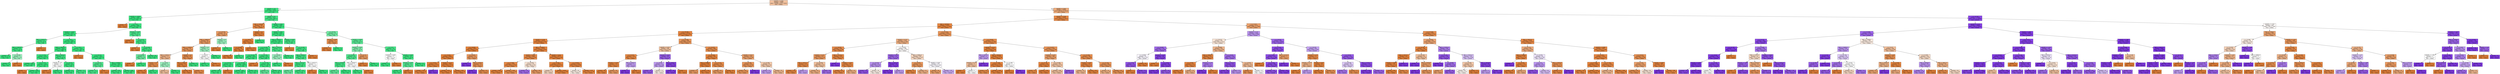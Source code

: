 digraph Tree {
node [shape=box, style="filled", color="black", fontname="helvetica"] ;
edge [fontname="helvetica"] ;
0 [label="redshift <= 0.004\nsamples = 70000\nvalue = [41600, 15139, 13261]\nclass = Galaxy", fillcolor="#f2c29f"] ;
1 [label="redshift <= -0.0\nsamples = 15501\nvalue = [360, 15139, 2]\nclass = Star", fillcolor="#3ee684"] ;
0 -> 1 [labeldistance=2.5, labelangle=45, headlabel="True"] ;
2 [label="redshift <= -0.004\nsamples = 9589\nvalue = [34, 9555, 0]\nclass = Star", fillcolor="#3ae581"] ;
1 -> 2 ;
3 [label="samples = 6\nvalue = [6, 0, 0]\nclass = Galaxy", fillcolor="#e58139"] ;
2 -> 3 ;
4 [label="i <= 22.2\nsamples = 9583\nvalue = [28, 9555, 0]\nclass = Star", fillcolor="#3ae581"] ;
2 -> 4 ;
5 [label="redshift <= -0.002\nsamples = 9536\nvalue = [24, 9512, 0]\nclass = Star", fillcolor="#39e581"] ;
4 -> 5 ;
6 [label="MJD <= 58342.5\nsamples = 51\nvalue = [2, 49, 0]\nclass = Star", fillcolor="#41e686"] ;
5 -> 6 ;
7 [label="MJD <= 58074.0\nsamples = 50\nvalue = [1, 49, 0]\nclass = Star", fillcolor="#3de684"] ;
6 -> 7 ;
8 [label="samples = 47\nvalue = [0, 47, 0]\nclass = Star", fillcolor="#39e581"] ;
7 -> 8 ;
9 [label="r <= 22.048\nsamples = 3\nvalue = [1, 2, 0]\nclass = Star", fillcolor="#9cf2c0"] ;
7 -> 9 ;
10 [label="samples = 2\nvalue = [0, 2, 0]\nclass = Star", fillcolor="#39e581"] ;
9 -> 10 ;
11 [label="samples = 1\nvalue = [1, 0, 0]\nclass = Galaxy", fillcolor="#e58139"] ;
9 -> 11 ;
12 [label="samples = 1\nvalue = [1, 0, 0]\nclass = Galaxy", fillcolor="#e58139"] ;
6 -> 12 ;
13 [label="r <= 20.3\nsamples = 9485\nvalue = [22, 9463, 0]\nclass = Star", fillcolor="#39e581"] ;
5 -> 13 ;
14 [label="MJD <= 58410.5\nsamples = 6813\nvalue = [7, 6806, 0]\nclass = Star", fillcolor="#39e581"] ;
13 -> 14 ;
15 [label="i <= 17.776\nsamples = 6742\nvalue = [5, 6737, 0]\nclass = Star", fillcolor="#39e581"] ;
14 -> 15 ;
16 [label="samples = 3396\nvalue = [0, 3396, 0]\nclass = Star", fillcolor="#39e581"] ;
15 -> 16 ;
17 [label="i <= 17.777\nsamples = 3346\nvalue = [5, 3341, 0]\nclass = Star", fillcolor="#39e581"] ;
15 -> 17 ;
18 [label="samples = 1\nvalue = [1, 0, 0]\nclass = Galaxy", fillcolor="#e58139"] ;
17 -> 18 ;
19 [label="samples = 3345\nvalue = [4, 3341, 0]\nclass = Star", fillcolor="#39e581"] ;
17 -> 19 ;
20 [label="MJD <= 58419.5\nsamples = 71\nvalue = [2, 69, 0]\nclass = Star", fillcolor="#3fe685"] ;
14 -> 20 ;
21 [label="redshift <= -0.0\nsamples = 2\nvalue = [1, 1, 0]\nclass = Galaxy", fillcolor="#ffffff"] ;
20 -> 21 ;
22 [label="samples = 1\nvalue = [1, 0, 0]\nclass = Galaxy", fillcolor="#e58139"] ;
21 -> 22 ;
23 [label="samples = 1\nvalue = [0, 1, 0]\nclass = Star", fillcolor="#39e581"] ;
21 -> 23 ;
24 [label="r <= 19.153\nsamples = 69\nvalue = [1, 68, 0]\nclass = Star", fillcolor="#3ce583"] ;
20 -> 24 ;
25 [label="samples = 53\nvalue = [0, 53, 0]\nclass = Star", fillcolor="#39e581"] ;
24 -> 25 ;
26 [label="samples = 16\nvalue = [1, 15, 0]\nclass = Star", fillcolor="#46e789"] ;
24 -> 26 ;
27 [label="r <= 20.3\nsamples = 2672\nvalue = [15, 2657, 0]\nclass = Star", fillcolor="#3ae582"] ;
13 -> 27 ;
28 [label="samples = 1\nvalue = [1, 0, 0]\nclass = Galaxy", fillcolor="#e58139"] ;
27 -> 28 ;
29 [label="r <= 20.313\nsamples = 2671\nvalue = [14, 2657, 0]\nclass = Star", fillcolor="#3ae582"] ;
27 -> 29 ;
30 [label="r <= 20.313\nsamples = 18\nvalue = [2, 16, 0]\nclass = Star", fillcolor="#52e891"] ;
29 -> 30 ;
31 [label="samples = 17\nvalue = [1, 16, 0]\nclass = Star", fillcolor="#45e789"] ;
30 -> 31 ;
32 [label="samples = 1\nvalue = [1, 0, 0]\nclass = Galaxy", fillcolor="#e58139"] ;
30 -> 32 ;
33 [label="MJD <= 55498.0\nsamples = 2653\nvalue = [12, 2641, 0]\nclass = Star", fillcolor="#3ae582"] ;
29 -> 33 ;
34 [label="samples = 565\nvalue = [8, 557, 0]\nclass = Star", fillcolor="#3ce583"] ;
33 -> 34 ;
35 [label="samples = 2088\nvalue = [4, 2084, 0]\nclass = Star", fillcolor="#39e581"] ;
33 -> 35 ;
36 [label="redshift <= -0.003\nsamples = 47\nvalue = [4, 43, 0]\nclass = Star", fillcolor="#4be78d"] ;
4 -> 36 ;
37 [label="samples = 2\nvalue = [2, 0, 0]\nclass = Galaxy", fillcolor="#e58139"] ;
36 -> 37 ;
38 [label="i <= 22.222\nsamples = 45\nvalue = [2, 43, 0]\nclass = Star", fillcolor="#42e687"] ;
36 -> 38 ;
39 [label="samples = 1\nvalue = [1, 0, 0]\nclass = Galaxy", fillcolor="#e58139"] ;
38 -> 39 ;
40 [label="i <= 22.266\nsamples = 44\nvalue = [1, 43, 0]\nclass = Star", fillcolor="#3ee684"] ;
38 -> 40 ;
41 [label="r <= 22.031\nsamples = 5\nvalue = [1, 4, 0]\nclass = Star", fillcolor="#6aeca0"] ;
40 -> 41 ;
42 [label="samples = 1\nvalue = [1, 0, 0]\nclass = Galaxy", fillcolor="#e58139"] ;
41 -> 42 ;
43 [label="samples = 4\nvalue = [0, 4, 0]\nclass = Star", fillcolor="#39e581"] ;
41 -> 43 ;
44 [label="samples = 39\nvalue = [0, 39, 0]\nclass = Star", fillcolor="#39e581"] ;
40 -> 44 ;
45 [label="redshift <= 0.0\nsamples = 5912\nvalue = [326, 5584, 2]\nclass = Star", fillcolor="#45e788"] ;
1 -> 45 ;
46 [label="MJD <= 54918.0\nsamples = 307\nvalue = [286, 21, 0]\nclass = Galaxy", fillcolor="#e78a48"] ;
45 -> 46 ;
47 [label="r <= 20.756\nsamples = 87\nvalue = [71, 16, 0]\nclass = Galaxy", fillcolor="#eb9d66"] ;
46 -> 47 ;
48 [label="MJD <= 54865.0\nsamples = 84\nvalue = [70, 14, 0]\nclass = Galaxy", fillcolor="#ea9a61"] ;
47 -> 48 ;
49 [label="MJD <= 52969.0\nsamples = 81\nvalue = [69, 12, 0]\nclass = Galaxy", fillcolor="#ea975b"] ;
48 -> 49 ;
50 [label="MJD <= 52832.0\nsamples = 17\nvalue = [12, 5, 0]\nclass = Galaxy", fillcolor="#f0b58b"] ;
49 -> 50 ;
51 [label="redshift <= 0.0\nsamples = 11\nvalue = [10, 1, 0]\nclass = Galaxy", fillcolor="#e88e4d"] ;
50 -> 51 ;
52 [label="samples = 10\nvalue = [10, 0, 0]\nclass = Galaxy", fillcolor="#e58139"] ;
51 -> 52 ;
53 [label="samples = 1\nvalue = [0, 1, 0]\nclass = Star", fillcolor="#39e581"] ;
51 -> 53 ;
54 [label="r <= 18.07\nsamples = 6\nvalue = [2, 4, 0]\nclass = Star", fillcolor="#9cf2c0"] ;
50 -> 54 ;
55 [label="samples = 3\nvalue = [2, 1, 0]\nclass = Galaxy", fillcolor="#f2c09c"] ;
54 -> 55 ;
56 [label="samples = 3\nvalue = [0, 3, 0]\nclass = Star", fillcolor="#39e581"] ;
54 -> 56 ;
57 [label="redshift <= 0.0\nsamples = 64\nvalue = [57, 7, 0]\nclass = Galaxy", fillcolor="#e89051"] ;
49 -> 57 ;
58 [label="MJD <= 54607.5\nsamples = 58\nvalue = [57, 1, 0]\nclass = Galaxy", fillcolor="#e5833c"] ;
57 -> 58 ;
59 [label="samples = 46\nvalue = [46, 0, 0]\nclass = Galaxy", fillcolor="#e58139"] ;
58 -> 59 ;
60 [label="samples = 12\nvalue = [11, 1, 0]\nclass = Galaxy", fillcolor="#e78c4b"] ;
58 -> 60 ;
61 [label="samples = 6\nvalue = [0, 6, 0]\nclass = Star", fillcolor="#39e581"] ;
57 -> 61 ;
62 [label="redshift <= 0.0\nsamples = 3\nvalue = [1, 2, 0]\nclass = Star", fillcolor="#9cf2c0"] ;
48 -> 62 ;
63 [label="i <= 16.677\nsamples = 2\nvalue = [1, 1, 0]\nclass = Galaxy", fillcolor="#ffffff"] ;
62 -> 63 ;
64 [label="samples = 1\nvalue = [0, 1, 0]\nclass = Star", fillcolor="#39e581"] ;
63 -> 64 ;
65 [label="samples = 1\nvalue = [1, 0, 0]\nclass = Galaxy", fillcolor="#e58139"] ;
63 -> 65 ;
66 [label="samples = 1\nvalue = [0, 1, 0]\nclass = Star", fillcolor="#39e581"] ;
62 -> 66 ;
67 [label="redshift <= 0.0\nsamples = 3\nvalue = [1, 2, 0]\nclass = Star", fillcolor="#9cf2c0"] ;
47 -> 67 ;
68 [label="samples = 1\nvalue = [1, 0, 0]\nclass = Galaxy", fillcolor="#e58139"] ;
67 -> 68 ;
69 [label="samples = 2\nvalue = [0, 2, 0]\nclass = Star", fillcolor="#39e581"] ;
67 -> 69 ;
70 [label="redshift <= 0.0\nsamples = 220\nvalue = [215, 5, 0]\nclass = Galaxy", fillcolor="#e6843e"] ;
46 -> 70 ;
71 [label="i <= 20.03\nsamples = 216\nvalue = [215, 1, 0]\nclass = Galaxy", fillcolor="#e5823a"] ;
70 -> 71 ;
72 [label="i <= 20.005\nsamples = 81\nvalue = [80, 1, 0]\nclass = Galaxy", fillcolor="#e5833b"] ;
71 -> 72 ;
73 [label="samples = 80\nvalue = [80, 0, 0]\nclass = Galaxy", fillcolor="#e58139"] ;
72 -> 73 ;
74 [label="samples = 1\nvalue = [0, 1, 0]\nclass = Star", fillcolor="#39e581"] ;
72 -> 74 ;
75 [label="samples = 135\nvalue = [135, 0, 0]\nclass = Galaxy", fillcolor="#e58139"] ;
71 -> 75 ;
76 [label="samples = 4\nvalue = [0, 4, 0]\nclass = Star", fillcolor="#39e581"] ;
70 -> 76 ;
77 [label="redshift <= 0.002\nsamples = 5605\nvalue = [40, 5563, 2]\nclass = Star", fillcolor="#3ae582"] ;
45 -> 77 ;
78 [label="redshift <= 0.001\nsamples = 5526\nvalue = [22, 5502, 2]\nclass = Star", fillcolor="#3ae582"] ;
77 -> 78 ;
79 [label="MJD <= 58522.5\nsamples = 5351\nvalue = [14, 5336, 1]\nclass = Star", fillcolor="#3ae581"] ;
78 -> 79 ;
80 [label="r <= 21.755\nsamples = 5333\nvalue = [13, 5319, 1]\nclass = Star", fillcolor="#3ae581"] ;
79 -> 80 ;
81 [label="i <= 16.233\nsamples = 5023\nvalue = [9, 5013, 1]\nclass = Star", fillcolor="#39e581"] ;
80 -> 81 ;
82 [label="i <= 16.232\nsamples = 635\nvalue = [3, 631, 1]\nclass = Star", fillcolor="#3ae582"] ;
81 -> 82 ;
83 [label="samples = 634\nvalue = [2, 631, 1]\nclass = Star", fillcolor="#3ae582"] ;
82 -> 83 ;
84 [label="samples = 1\nvalue = [1, 0, 0]\nclass = Galaxy", fillcolor="#e58139"] ;
82 -> 84 ;
85 [label="r <= 20.618\nsamples = 4388\nvalue = [6, 4382, 0]\nclass = Star", fillcolor="#39e581"] ;
81 -> 85 ;
86 [label="samples = 3461\nvalue = [3, 3458, 0]\nclass = Star", fillcolor="#39e581"] ;
85 -> 86 ;
87 [label="samples = 927\nvalue = [3, 924, 0]\nclass = Star", fillcolor="#3ae581"] ;
85 -> 87 ;
88 [label="r <= 21.756\nsamples = 310\nvalue = [4, 306, 0]\nclass = Star", fillcolor="#3ce583"] ;
80 -> 88 ;
89 [label="samples = 1\nvalue = [1, 0, 0]\nclass = Galaxy", fillcolor="#e58139"] ;
88 -> 89 ;
90 [label="r <= 21.762\nsamples = 309\nvalue = [3, 306, 0]\nclass = Star", fillcolor="#3be582"] ;
88 -> 90 ;
91 [label="samples = 6\nvalue = [1, 5, 0]\nclass = Star", fillcolor="#61ea9a"] ;
90 -> 91 ;
92 [label="samples = 303\nvalue = [2, 301, 0]\nclass = Star", fillcolor="#3ae582"] ;
90 -> 92 ;
93 [label="MJD <= 58524.5\nsamples = 18\nvalue = [1, 17, 0]\nclass = Star", fillcolor="#45e788"] ;
79 -> 93 ;
94 [label="i <= 20.609\nsamples = 3\nvalue = [1, 2, 0]\nclass = Star", fillcolor="#9cf2c0"] ;
93 -> 94 ;
95 [label="samples = 2\nvalue = [0, 2, 0]\nclass = Star", fillcolor="#39e581"] ;
94 -> 95 ;
96 [label="samples = 1\nvalue = [1, 0, 0]\nclass = Galaxy", fillcolor="#e58139"] ;
94 -> 96 ;
97 [label="samples = 15\nvalue = [0, 15, 0]\nclass = Star", fillcolor="#39e581"] ;
93 -> 97 ;
98 [label="redshift <= 0.001\nsamples = 175\nvalue = [8, 166, 1]\nclass = Star", fillcolor="#44e688"] ;
78 -> 98 ;
99 [label="samples = 1\nvalue = [1, 0, 0]\nclass = Galaxy", fillcolor="#e58139"] ;
98 -> 99 ;
100 [label="r <= 23.394\nsamples = 174\nvalue = [7, 166, 1]\nclass = Star", fillcolor="#42e687"] ;
98 -> 100 ;
101 [label="MJD <= 58493.5\nsamples = 173\nvalue = [6, 166, 1]\nclass = Star", fillcolor="#41e686"] ;
100 -> 101 ;
102 [label="MJD <= 53113.0\nsamples = 171\nvalue = [5, 165, 1]\nclass = Star", fillcolor="#40e686"] ;
101 -> 102 ;
103 [label="samples = 10\nvalue = [2, 8, 0]\nclass = Star", fillcolor="#6aeca0"] ;
102 -> 103 ;
104 [label="samples = 161\nvalue = [3, 157, 1]\nclass = Star", fillcolor="#3ee684"] ;
102 -> 104 ;
105 [label="MJD <= 58725.5\nsamples = 2\nvalue = [1, 1, 0]\nclass = Galaxy", fillcolor="#ffffff"] ;
101 -> 105 ;
106 [label="samples = 1\nvalue = [1, 0, 0]\nclass = Galaxy", fillcolor="#e58139"] ;
105 -> 106 ;
107 [label="samples = 1\nvalue = [0, 1, 0]\nclass = Star", fillcolor="#39e581"] ;
105 -> 107 ;
108 [label="samples = 1\nvalue = [1, 0, 0]\nclass = Galaxy", fillcolor="#e58139"] ;
100 -> 108 ;
109 [label="i <= 16.516\nsamples = 79\nvalue = [18, 61, 0]\nclass = Star", fillcolor="#73eda6"] ;
77 -> 109 ;
110 [label="redshift <= 0.004\nsamples = 9\nvalue = [8, 1, 0]\nclass = Galaxy", fillcolor="#e89152"] ;
109 -> 110 ;
111 [label="samples = 8\nvalue = [8, 0, 0]\nclass = Galaxy", fillcolor="#e58139"] ;
110 -> 111 ;
112 [label="samples = 1\nvalue = [0, 1, 0]\nclass = Star", fillcolor="#39e581"] ;
110 -> 112 ;
113 [label="redshift <= 0.003\nsamples = 70\nvalue = [10, 60, 0]\nclass = Star", fillcolor="#5ae996"] ;
109 -> 113 ;
114 [label="redshift <= 0.003\nsamples = 26\nvalue = [7, 19, 0]\nclass = Star", fillcolor="#82efaf"] ;
113 -> 114 ;
115 [label="i <= 21.651\nsamples = 20\nvalue = [2, 18, 0]\nclass = Star", fillcolor="#4fe88f"] ;
114 -> 115 ;
116 [label="MJD <= 55449.0\nsamples = 18\nvalue = [1, 17, 0]\nclass = Star", fillcolor="#45e788"] ;
115 -> 116 ;
117 [label="samples = 6\nvalue = [1, 5, 0]\nclass = Star", fillcolor="#61ea9a"] ;
116 -> 117 ;
118 [label="samples = 12\nvalue = [0, 12, 0]\nclass = Star", fillcolor="#39e581"] ;
116 -> 118 ;
119 [label="MJD <= 56046.5\nsamples = 2\nvalue = [1, 1, 0]\nclass = Galaxy", fillcolor="#ffffff"] ;
115 -> 119 ;
120 [label="samples = 1\nvalue = [0, 1, 0]\nclass = Star", fillcolor="#39e581"] ;
119 -> 120 ;
121 [label="samples = 1\nvalue = [1, 0, 0]\nclass = Galaxy", fillcolor="#e58139"] ;
119 -> 121 ;
122 [label="r <= 22.771\nsamples = 6\nvalue = [5, 1, 0]\nclass = Galaxy", fillcolor="#ea9a61"] ;
114 -> 122 ;
123 [label="samples = 5\nvalue = [5, 0, 0]\nclass = Galaxy", fillcolor="#e58139"] ;
122 -> 123 ;
124 [label="samples = 1\nvalue = [0, 1, 0]\nclass = Star", fillcolor="#39e581"] ;
122 -> 124 ;
125 [label="r <= 17.6\nsamples = 44\nvalue = [3, 41, 0]\nclass = Star", fillcolor="#47e78a"] ;
113 -> 125 ;
126 [label="redshift <= 0.004\nsamples = 4\nvalue = [2, 2, 0]\nclass = Galaxy", fillcolor="#ffffff"] ;
125 -> 126 ;
127 [label="samples = 2\nvalue = [0, 2, 0]\nclass = Star", fillcolor="#39e581"] ;
126 -> 127 ;
128 [label="samples = 2\nvalue = [2, 0, 0]\nclass = Galaxy", fillcolor="#e58139"] ;
126 -> 128 ;
129 [label="redshift <= 0.003\nsamples = 40\nvalue = [1, 39, 0]\nclass = Star", fillcolor="#3ee684"] ;
125 -> 129 ;
130 [label="redshift <= 0.003\nsamples = 8\nvalue = [1, 7, 0]\nclass = Star", fillcolor="#55e993"] ;
129 -> 130 ;
131 [label="samples = 7\nvalue = [0, 7, 0]\nclass = Star", fillcolor="#39e581"] ;
130 -> 131 ;
132 [label="samples = 1\nvalue = [1, 0, 0]\nclass = Galaxy", fillcolor="#e58139"] ;
130 -> 132 ;
133 [label="samples = 32\nvalue = [0, 32, 0]\nclass = Star", fillcolor="#39e581"] ;
129 -> 133 ;
134 [label="redshift <= 0.993\nsamples = 54499\nvalue = [41240, 0, 13259]\nclass = Galaxy", fillcolor="#edaa79"] ;
0 -> 134 [labeldistance=2.5, labelangle=-45, headlabel="False"] ;
135 [label="redshift <= 0.706\nsamples = 43200\nvalue = [40569, 0, 2631]\nclass = Galaxy", fillcolor="#e78946"] ;
134 -> 135 ;
136 [label="MJD <= 56750.0\nsamples = 37025\nvalue = [35682, 0, 1343]\nclass = Galaxy", fillcolor="#e68640"] ;
135 -> 136 ;
137 [label="i <= 20.249\nsamples = 33370\nvalue = [32518, 0, 852]\nclass = Galaxy", fillcolor="#e6843e"] ;
136 -> 137 ;
138 [label="redshift <= 0.144\nsamples = 32374\nvalue = [31668, 0, 706]\nclass = Galaxy", fillcolor="#e6843d"] ;
137 -> 138 ;
139 [label="i <= 19.839\nsamples = 8631\nvalue = [8580, 0, 51]\nclass = Galaxy", fillcolor="#e5823a"] ;
138 -> 139 ;
140 [label="i <= 15.872\nsamples = 8606\nvalue = [8559, 0, 47]\nclass = Galaxy", fillcolor="#e5823a"] ;
139 -> 140 ;
141 [label="i <= 15.871\nsamples = 1554\nvalue = [1532, 0, 22]\nclass = Galaxy", fillcolor="#e5833c"] ;
140 -> 141 ;
142 [label="samples = 1553\nvalue = [1532, 0, 21]\nclass = Galaxy", fillcolor="#e5833c"] ;
141 -> 142 ;
143 [label="samples = 1\nvalue = [0, 0, 1]\nclass = Quasar", fillcolor="#8139e5"] ;
141 -> 143 ;
144 [label="redshift <= 0.122\nsamples = 7052\nvalue = [7027, 0, 25]\nclass = Galaxy", fillcolor="#e5813a"] ;
140 -> 144 ;
145 [label="samples = 5471\nvalue = [5461, 0, 10]\nclass = Galaxy", fillcolor="#e58139"] ;
144 -> 145 ;
146 [label="samples = 1581\nvalue = [1566, 0, 15]\nclass = Galaxy", fillcolor="#e5823b"] ;
144 -> 146 ;
147 [label="i <= 19.847\nsamples = 25\nvalue = [21, 0, 4]\nclass = Galaxy", fillcolor="#ea995f"] ;
139 -> 147 ;
148 [label="samples = 1\nvalue = [0, 0, 1]\nclass = Quasar", fillcolor="#8139e5"] ;
147 -> 148 ;
149 [label="MJD <= 52494.5\nsamples = 24\nvalue = [21, 0, 3]\nclass = Galaxy", fillcolor="#e99355"] ;
147 -> 149 ;
150 [label="samples = 1\nvalue = [0, 0, 1]\nclass = Quasar", fillcolor="#8139e5"] ;
149 -> 150 ;
151 [label="samples = 23\nvalue = [21, 0, 2]\nclass = Galaxy", fillcolor="#e78d4c"] ;
149 -> 151 ;
152 [label="MJD <= 55180.5\nsamples = 23743\nvalue = [23088, 0, 655]\nclass = Galaxy", fillcolor="#e6853f"] ;
138 -> 152 ;
153 [label="redshift <= 0.523\nsamples = 4966\nvalue = [4631, 0, 335]\nclass = Galaxy", fillcolor="#e78a47"] ;
152 -> 153 ;
154 [label="i <= 17.468\nsamples = 4791\nvalue = [4532, 0, 259]\nclass = Galaxy", fillcolor="#e68844"] ;
153 -> 154 ;
155 [label="samples = 2407\nvalue = [2367, 0, 40]\nclass = Galaxy", fillcolor="#e5833c"] ;
154 -> 155 ;
156 [label="samples = 2384\nvalue = [2165, 0, 219]\nclass = Galaxy", fillcolor="#e88e4d"] ;
154 -> 156 ;
157 [label="r <= 19.563\nsamples = 175\nvalue = [99, 0, 76]\nclass = Galaxy", fillcolor="#f9e2d1"] ;
153 -> 157 ;
158 [label="samples = 74\nvalue = [15, 0, 59]\nclass = Quasar", fillcolor="#a16bec"] ;
157 -> 158 ;
159 [label="samples = 101\nvalue = [84, 0, 17]\nclass = Galaxy", fillcolor="#ea9a61"] ;
157 -> 159 ;
160 [label="redshift <= 0.612\nsamples = 18777\nvalue = [18457, 0, 320]\nclass = Galaxy", fillcolor="#e5833c"] ;
152 -> 160 ;
161 [label="i <= 15.941\nsamples = 16437\nvalue = [16205, 0, 232]\nclass = Galaxy", fillcolor="#e5833c"] ;
160 -> 161 ;
162 [label="samples = 5\nvalue = [3, 0, 2]\nclass = Galaxy", fillcolor="#f6d5bd"] ;
161 -> 162 ;
163 [label="samples = 16432\nvalue = [16202, 0, 230]\nclass = Galaxy", fillcolor="#e5833c"] ;
161 -> 163 ;
164 [label="r <= 19.875\nsamples = 2340\nvalue = [2252, 0, 88]\nclass = Galaxy", fillcolor="#e68641"] ;
160 -> 164 ;
165 [label="samples = 65\nvalue = [35, 0, 30]\nclass = Galaxy", fillcolor="#fbede3"] ;
164 -> 165 ;
166 [label="samples = 2275\nvalue = [2217, 0, 58]\nclass = Galaxy", fillcolor="#e6843e"] ;
164 -> 166 ;
167 [label="r <= 21.036\nsamples = 996\nvalue = [850, 0, 146]\nclass = Galaxy", fillcolor="#e9975b"] ;
137 -> 167 ;
168 [label="redshift <= 0.437\nsamples = 188\nvalue = [124, 0, 64]\nclass = Galaxy", fillcolor="#f2c29f"] ;
167 -> 168 ;
169 [label="r <= 21.031\nsamples = 120\nvalue = [113, 0, 7]\nclass = Galaxy", fillcolor="#e78945"] ;
168 -> 169 ;
170 [label="redshift <= 0.387\nsamples = 117\nvalue = [112, 0, 5]\nclass = Galaxy", fillcolor="#e68742"] ;
169 -> 170 ;
171 [label="samples = 99\nvalue = [97, 0, 2]\nclass = Galaxy", fillcolor="#e6843d"] ;
170 -> 171 ;
172 [label="samples = 18\nvalue = [15, 0, 3]\nclass = Galaxy", fillcolor="#ea9a61"] ;
170 -> 172 ;
173 [label="MJD <= 55907.5\nsamples = 3\nvalue = [1, 0, 2]\nclass = Quasar", fillcolor="#c09cf2"] ;
169 -> 173 ;
174 [label="samples = 2\nvalue = [0, 0, 2]\nclass = Quasar", fillcolor="#8139e5"] ;
173 -> 174 ;
175 [label="samples = 1\nvalue = [1, 0, 0]\nclass = Galaxy", fillcolor="#e58139"] ;
173 -> 175 ;
176 [label="redshift <= 0.641\nsamples = 68\nvalue = [11, 0, 57]\nclass = Quasar", fillcolor="#995fea"] ;
168 -> 176 ;
177 [label="i <= 20.46\nsamples = 27\nvalue = [9, 0, 18]\nclass = Quasar", fillcolor="#c09cf2"] ;
176 -> 177 ;
178 [label="samples = 14\nvalue = [2, 0, 12]\nclass = Quasar", fillcolor="#965ae9"] ;
177 -> 178 ;
179 [label="samples = 13\nvalue = [7, 0, 6]\nclass = Galaxy", fillcolor="#fbede3"] ;
177 -> 179 ;
180 [label="MJD <= 56691.5\nsamples = 41\nvalue = [2, 0, 39]\nclass = Quasar", fillcolor="#8743e6"] ;
176 -> 180 ;
181 [label="samples = 40\nvalue = [1, 0, 39]\nclass = Quasar", fillcolor="#843ee6"] ;
180 -> 181 ;
182 [label="samples = 1\nvalue = [1, 0, 0]\nclass = Galaxy", fillcolor="#e58139"] ;
180 -> 182 ;
183 [label="i <= 20.975\nsamples = 808\nvalue = [726, 0, 82]\nclass = Galaxy", fillcolor="#e88f4f"] ;
167 -> 183 ;
184 [label="i <= 20.566\nsamples = 464\nvalue = [451, 0, 13]\nclass = Galaxy", fillcolor="#e6853f"] ;
183 -> 184 ;
185 [label="MJD <= 53888.5\nsamples = 316\nvalue = [315, 0, 1]\nclass = Galaxy", fillcolor="#e5813a"] ;
184 -> 185 ;
186 [label="samples = 6\nvalue = [5, 0, 1]\nclass = Galaxy", fillcolor="#ea9a61"] ;
185 -> 186 ;
187 [label="samples = 310\nvalue = [310, 0, 0]\nclass = Galaxy", fillcolor="#e58139"] ;
185 -> 187 ;
188 [label="r <= 21.525\nsamples = 148\nvalue = [136, 0, 12]\nclass = Galaxy", fillcolor="#e78c4a"] ;
184 -> 188 ;
189 [label="samples = 64\nvalue = [53, 0, 11]\nclass = Galaxy", fillcolor="#ea9b62"] ;
188 -> 189 ;
190 [label="samples = 84\nvalue = [83, 0, 1]\nclass = Galaxy", fillcolor="#e5833b"] ;
188 -> 190 ;
191 [label="redshift <= 0.511\nsamples = 344\nvalue = [275, 0, 69]\nclass = Galaxy", fillcolor="#eca16b"] ;
183 -> 191 ;
192 [label="i <= 24.708\nsamples = 253\nvalue = [217, 0, 36]\nclass = Galaxy", fillcolor="#e9965a"] ;
191 -> 192 ;
193 [label="samples = 251\nvalue = [217, 0, 34]\nclass = Galaxy", fillcolor="#e99558"] ;
192 -> 193 ;
194 [label="samples = 2\nvalue = [0, 0, 2]\nclass = Quasar", fillcolor="#8139e5"] ;
192 -> 194 ;
195 [label="r <= 21.401\nsamples = 91\nvalue = [58, 0, 33]\nclass = Galaxy", fillcolor="#f4c9aa"] ;
191 -> 195 ;
196 [label="samples = 15\nvalue = [5, 0, 10]\nclass = Quasar", fillcolor="#c09cf2"] ;
195 -> 196 ;
197 [label="samples = 76\nvalue = [53, 0, 23]\nclass = Galaxy", fillcolor="#f0b88f"] ;
195 -> 197 ;
198 [label="r <= 21.033\nsamples = 3655\nvalue = [3164, 0, 491]\nclass = Galaxy", fillcolor="#e99558"] ;
136 -> 198 ;
199 [label="redshift <= 0.373\nsamples = 1144\nvalue = [839, 0, 305]\nclass = Galaxy", fillcolor="#eeaf81"] ;
198 -> 199 ;
200 [label="r <= 18.932\nsamples = 646\nvalue = [588, 0, 58]\nclass = Galaxy", fillcolor="#e88d4d"] ;
199 -> 200 ;
201 [label="redshift <= 0.197\nsamples = 212\nvalue = [179, 0, 33]\nclass = Galaxy", fillcolor="#ea985e"] ;
200 -> 201 ;
202 [label="MJD <= 58721.5\nsamples = 137\nvalue = [129, 0, 8]\nclass = Galaxy", fillcolor="#e78945"] ;
201 -> 202 ;
203 [label="samples = 134\nvalue = [128, 0, 6]\nclass = Galaxy", fillcolor="#e68742"] ;
202 -> 203 ;
204 [label="samples = 3\nvalue = [1, 0, 2]\nclass = Quasar", fillcolor="#c09cf2"] ;
202 -> 204 ;
205 [label="i <= 18.344\nsamples = 75\nvalue = [50, 0, 25]\nclass = Galaxy", fillcolor="#f2c09c"] ;
201 -> 205 ;
206 [label="samples = 65\nvalue = [48, 0, 17]\nclass = Galaxy", fillcolor="#eeae7f"] ;
205 -> 206 ;
207 [label="samples = 10\nvalue = [2, 0, 8]\nclass = Quasar", fillcolor="#a06aec"] ;
205 -> 207 ;
208 [label="MJD <= 56752.0\nsamples = 434\nvalue = [409, 0, 25]\nclass = Galaxy", fillcolor="#e78945"] ;
200 -> 208 ;
209 [label="samples = 1\nvalue = [0, 0, 1]\nclass = Quasar", fillcolor="#8139e5"] ;
208 -> 209 ;
210 [label="redshift <= 0.365\nsamples = 433\nvalue = [409, 0, 24]\nclass = Galaxy", fillcolor="#e78845"] ;
208 -> 210 ;
211 [label="samples = 414\nvalue = [395, 0, 19]\nclass = Galaxy", fillcolor="#e68743"] ;
210 -> 211 ;
212 [label="samples = 19\nvalue = [14, 0, 5]\nclass = Galaxy", fillcolor="#eeae80"] ;
210 -> 212 ;
213 [label="r <= 19.818\nsamples = 498\nvalue = [251, 0, 247]\nclass = Galaxy", fillcolor="#fffdfc"] ;
199 -> 213 ;
214 [label="redshift <= 0.543\nsamples = 111\nvalue = [21, 0, 90]\nclass = Quasar", fillcolor="#9e67eb"] ;
213 -> 214 ;
215 [label="r <= 19.378\nsamples = 65\nvalue = [20, 0, 45]\nclass = Quasar", fillcolor="#b991f1"] ;
214 -> 215 ;
216 [label="samples = 35\nvalue = [4, 0, 31]\nclass = Quasar", fillcolor="#9153e8"] ;
215 -> 216 ;
217 [label="samples = 30\nvalue = [16, 0, 14]\nclass = Galaxy", fillcolor="#fcefe6"] ;
215 -> 217 ;
218 [label="MJD <= 58476.0\nsamples = 46\nvalue = [1, 0, 45]\nclass = Quasar", fillcolor="#843de6"] ;
214 -> 218 ;
219 [label="samples = 43\nvalue = [0, 0, 43]\nclass = Quasar", fillcolor="#8139e5"] ;
218 -> 219 ;
220 [label="samples = 3\nvalue = [1, 0, 2]\nclass = Quasar", fillcolor="#c09cf2"] ;
218 -> 220 ;
221 [label="MJD <= 56961.0\nsamples = 387\nvalue = [230, 0, 157]\nclass = Galaxy", fillcolor="#f7d7c0"] ;
213 -> 221 ;
222 [label="i <= 19.857\nsamples = 112\nvalue = [95, 0, 17]\nclass = Galaxy", fillcolor="#ea985c"] ;
221 -> 222 ;
223 [label="samples = 57\nvalue = [55, 0, 2]\nclass = Galaxy", fillcolor="#e68640"] ;
222 -> 223 ;
224 [label="samples = 55\nvalue = [40, 0, 15]\nclass = Galaxy", fillcolor="#efb083"] ;
222 -> 224 ;
225 [label="redshift <= 0.461\nsamples = 275\nvalue = [135, 0, 140]\nclass = Quasar", fillcolor="#faf8fe"] ;
221 -> 225 ;
226 [label="samples = 78\nvalue = [63, 0, 15]\nclass = Galaxy", fillcolor="#eb9f68"] ;
225 -> 226 ;
227 [label="samples = 197\nvalue = [72, 0, 125]\nclass = Quasar", fillcolor="#caabf4"] ;
225 -> 227 ;
228 [label="i <= 20.681\nsamples = 2511\nvalue = [2325, 0, 186]\nclass = Galaxy", fillcolor="#e78b49"] ;
198 -> 228 ;
229 [label="redshift <= 0.133\nsamples = 1324\nvalue = [1296, 0, 28]\nclass = Galaxy", fillcolor="#e6843d"] ;
228 -> 229 ;
230 [label="MJD <= 58175.5\nsamples = 6\nvalue = [2, 0, 4]\nclass = Quasar", fillcolor="#c09cf2"] ;
229 -> 230 ;
231 [label="redshift <= 0.115\nsamples = 3\nvalue = [2, 0, 1]\nclass = Galaxy", fillcolor="#f2c09c"] ;
230 -> 231 ;
232 [label="samples = 1\nvalue = [1, 0, 0]\nclass = Galaxy", fillcolor="#e58139"] ;
231 -> 232 ;
233 [label="samples = 2\nvalue = [1, 0, 1]\nclass = Galaxy", fillcolor="#ffffff"] ;
231 -> 233 ;
234 [label="samples = 3\nvalue = [0, 0, 3]\nclass = Quasar", fillcolor="#8139e5"] ;
230 -> 234 ;
235 [label="MJD <= 58930.0\nsamples = 1318\nvalue = [1294, 0, 24]\nclass = Galaxy", fillcolor="#e5833d"] ;
229 -> 235 ;
236 [label="r <= 21.188\nsamples = 1316\nvalue = [1293, 0, 23]\nclass = Galaxy", fillcolor="#e5833d"] ;
235 -> 236 ;
237 [label="samples = 114\nvalue = [105, 0, 9]\nclass = Galaxy", fillcolor="#e78c4a"] ;
236 -> 237 ;
238 [label="samples = 1202\nvalue = [1188, 0, 14]\nclass = Galaxy", fillcolor="#e5823b"] ;
236 -> 238 ;
239 [label="r <= 21.499\nsamples = 2\nvalue = [1, 0, 1]\nclass = Galaxy", fillcolor="#ffffff"] ;
235 -> 239 ;
240 [label="samples = 1\nvalue = [1, 0, 0]\nclass = Galaxy", fillcolor="#e58139"] ;
239 -> 240 ;
241 [label="samples = 1\nvalue = [0, 0, 1]\nclass = Quasar", fillcolor="#8139e5"] ;
239 -> 241 ;
242 [label="r <= 21.672\nsamples = 1187\nvalue = [1029, 0, 158]\nclass = Galaxy", fillcolor="#e99457"] ;
228 -> 242 ;
243 [label="redshift <= 0.379\nsamples = 389\nvalue = [311, 0, 78]\nclass = Galaxy", fillcolor="#eca16b"] ;
242 -> 243 ;
244 [label="i <= 21.18\nsamples = 184\nvalue = [178, 0, 6]\nclass = Galaxy", fillcolor="#e68540"] ;
243 -> 244 ;
245 [label="samples = 79\nvalue = [74, 0, 5]\nclass = Galaxy", fillcolor="#e78a46"] ;
244 -> 245 ;
246 [label="samples = 105\nvalue = [104, 0, 1]\nclass = Galaxy", fillcolor="#e5823b"] ;
244 -> 246 ;
247 [label="r <= 21.648\nsamples = 205\nvalue = [133, 0, 72]\nclass = Galaxy", fillcolor="#f3c5a4"] ;
243 -> 247 ;
248 [label="samples = 198\nvalue = [132, 0, 66]\nclass = Galaxy", fillcolor="#f2c09c"] ;
247 -> 248 ;
249 [label="samples = 7\nvalue = [1, 0, 6]\nclass = Quasar", fillcolor="#965ae9"] ;
247 -> 249 ;
250 [label="i <= 21.059\nsamples = 798\nvalue = [718, 0, 80]\nclass = Galaxy", fillcolor="#e88f4f"] ;
242 -> 250 ;
251 [label="redshift <= 0.465\nsamples = 312\nvalue = [300, 0, 12]\nclass = Galaxy", fillcolor="#e68641"] ;
250 -> 251 ;
252 [label="samples = 20\nvalue = [14, 0, 6]\nclass = Galaxy", fillcolor="#f0b78e"] ;
251 -> 252 ;
253 [label="samples = 292\nvalue = [286, 0, 6]\nclass = Galaxy", fillcolor="#e6843d"] ;
251 -> 253 ;
254 [label="i <= 21.235\nsamples = 486\nvalue = [418, 0, 68]\nclass = Galaxy", fillcolor="#e99559"] ;
250 -> 254 ;
255 [label="samples = 74\nvalue = [54, 0, 20]\nclass = Galaxy", fillcolor="#efb082"] ;
254 -> 255 ;
256 [label="samples = 412\nvalue = [364, 0, 48]\nclass = Galaxy", fillcolor="#e89253"] ;
254 -> 256 ;
257 [label="r <= 21.03\nsamples = 6175\nvalue = [4887, 0, 1288]\nclass = Galaxy", fillcolor="#eca26d"] ;
135 -> 257 ;
258 [label="redshift <= 0.771\nsamples = 1260\nvalue = [402, 0, 858]\nclass = Quasar", fillcolor="#bc96f1"] ;
257 -> 258 ;
259 [label="r <= 20.152\nsamples = 457\nvalue = [255, 0, 202]\nclass = Galaxy", fillcolor="#fae5d6"] ;
258 -> 259 ;
260 [label="i <= 19.004\nsamples = 132\nvalue = [26, 0, 106]\nclass = Quasar", fillcolor="#a06aeb"] ;
259 -> 260 ;
261 [label="r <= 19.065\nsamples = 43\nvalue = [21, 0, 22]\nclass = Quasar", fillcolor="#f9f6fe"] ;
260 -> 261 ;
262 [label="r <= 17.08\nsamples = 25\nvalue = [3, 0, 22]\nclass = Quasar", fillcolor="#9254e9"] ;
261 -> 262 ;
263 [label="samples = 1\nvalue = [1, 0, 0]\nclass = Galaxy", fillcolor="#e58139"] ;
262 -> 263 ;
264 [label="samples = 24\nvalue = [2, 0, 22]\nclass = Quasar", fillcolor="#8c4be7"] ;
262 -> 264 ;
265 [label="samples = 18\nvalue = [18, 0, 0]\nclass = Galaxy", fillcolor="#e58139"] ;
261 -> 265 ;
266 [label="redshift <= 0.707\nsamples = 89\nvalue = [5, 0, 84]\nclass = Quasar", fillcolor="#8845e7"] ;
260 -> 266 ;
267 [label="samples = 1\nvalue = [1, 0, 0]\nclass = Galaxy", fillcolor="#e58139"] ;
266 -> 267 ;
268 [label="r <= 19.88\nsamples = 88\nvalue = [4, 0, 84]\nclass = Quasar", fillcolor="#8742e6"] ;
266 -> 268 ;
269 [label="samples = 59\nvalue = [0, 0, 59]\nclass = Quasar", fillcolor="#8139e5"] ;
268 -> 269 ;
270 [label="samples = 29\nvalue = [4, 0, 25]\nclass = Quasar", fillcolor="#9559e9"] ;
268 -> 270 ;
271 [label="i <= 20.089\nsamples = 325\nvalue = [229, 0, 96]\nclass = Galaxy", fillcolor="#f0b68c"] ;
259 -> 271 ;
272 [label="MJD <= 58087.5\nsamples = 215\nvalue = [206, 0, 9]\nclass = Galaxy", fillcolor="#e68742"] ;
271 -> 272 ;
273 [label="i <= 19.984\nsamples = 211\nvalue = [205, 0, 6]\nclass = Galaxy", fillcolor="#e6853f"] ;
272 -> 273 ;
274 [label="samples = 193\nvalue = [192, 0, 1]\nclass = Galaxy", fillcolor="#e5823a"] ;
273 -> 274 ;
275 [label="samples = 18\nvalue = [13, 0, 5]\nclass = Galaxy", fillcolor="#efb185"] ;
273 -> 275 ;
276 [label="redshift <= 0.754\nsamples = 4\nvalue = [1, 0, 3]\nclass = Quasar", fillcolor="#ab7bee"] ;
272 -> 276 ;
277 [label="samples = 3\nvalue = [0, 0, 3]\nclass = Quasar", fillcolor="#8139e5"] ;
276 -> 277 ;
278 [label="samples = 1\nvalue = [1, 0, 0]\nclass = Galaxy", fillcolor="#e58139"] ;
276 -> 278 ;
279 [label="r <= 20.907\nsamples = 110\nvalue = [23, 0, 87]\nclass = Quasar", fillcolor="#a26dec"] ;
271 -> 279 ;
280 [label="MJD <= 57675.0\nsamples = 91\nvalue = [10, 0, 81]\nclass = Quasar", fillcolor="#9151e8"] ;
279 -> 280 ;
281 [label="samples = 68\nvalue = [3, 0, 65]\nclass = Quasar", fillcolor="#8742e6"] ;
280 -> 281 ;
282 [label="samples = 23\nvalue = [7, 0, 16]\nclass = Quasar", fillcolor="#b890f0"] ;
280 -> 282 ;
283 [label="i <= 20.567\nsamples = 19\nvalue = [13, 0, 6]\nclass = Galaxy", fillcolor="#f1bb94"] ;
279 -> 283 ;
284 [label="samples = 9\nvalue = [8, 0, 1]\nclass = Galaxy", fillcolor="#e89152"] ;
283 -> 284 ;
285 [label="samples = 10\nvalue = [5, 0, 5]\nclass = Galaxy", fillcolor="#ffffff"] ;
283 -> 285 ;
286 [label="r <= 20.541\nsamples = 803\nvalue = [147, 0, 656]\nclass = Quasar", fillcolor="#9d65eb"] ;
258 -> 286 ;
287 [label="i <= 21.333\nsamples = 516\nvalue = [47, 0, 469]\nclass = Quasar", fillcolor="#8e4de8"] ;
286 -> 287 ;
288 [label="i <= 16.83\nsamples = 511\nvalue = [43, 0, 468]\nclass = Quasar", fillcolor="#8d4be7"] ;
287 -> 288 ;
289 [label="samples = 3\nvalue = [3, 0, 0]\nclass = Galaxy", fillcolor="#e58139"] ;
288 -> 289 ;
290 [label="i <= 19.992\nsamples = 508\nvalue = [40, 0, 468]\nclass = Quasar", fillcolor="#8c4ae7"] ;
288 -> 290 ;
291 [label="samples = 327\nvalue = [37, 0, 290]\nclass = Quasar", fillcolor="#9152e8"] ;
290 -> 291 ;
292 [label="samples = 181\nvalue = [3, 0, 178]\nclass = Quasar", fillcolor="#833ce5"] ;
290 -> 292 ;
293 [label="MJD <= 52747.0\nsamples = 5\nvalue = [4, 0, 1]\nclass = Galaxy", fillcolor="#eca06a"] ;
287 -> 293 ;
294 [label="samples = 1\nvalue = [0, 0, 1]\nclass = Quasar", fillcolor="#8139e5"] ;
293 -> 294 ;
295 [label="samples = 4\nvalue = [4, 0, 0]\nclass = Galaxy", fillcolor="#e58139"] ;
293 -> 295 ;
296 [label="i <= 20.229\nsamples = 287\nvalue = [100, 0, 187]\nclass = Quasar", fillcolor="#c4a3f3"] ;
286 -> 296 ;
297 [label="redshift <= 0.779\nsamples = 75\nvalue = [70, 0, 5]\nclass = Galaxy", fillcolor="#e78a47"] ;
296 -> 297 ;
298 [label="redshift <= 0.775\nsamples = 7\nvalue = [5, 0, 2]\nclass = Galaxy", fillcolor="#efb388"] ;
297 -> 298 ;
299 [label="samples = 4\nvalue = [4, 0, 0]\nclass = Galaxy", fillcolor="#e58139"] ;
298 -> 299 ;
300 [label="samples = 3\nvalue = [1, 0, 2]\nclass = Quasar", fillcolor="#c09cf2"] ;
298 -> 300 ;
301 [label="redshift <= 0.841\nsamples = 68\nvalue = [65, 0, 3]\nclass = Galaxy", fillcolor="#e68742"] ;
297 -> 301 ;
302 [label="samples = 42\nvalue = [42, 0, 0]\nclass = Galaxy", fillcolor="#e58139"] ;
301 -> 302 ;
303 [label="samples = 26\nvalue = [23, 0, 3]\nclass = Galaxy", fillcolor="#e89153"] ;
301 -> 303 ;
304 [label="i <= 20.48\nsamples = 212\nvalue = [30, 0, 182]\nclass = Quasar", fillcolor="#965ae9"] ;
296 -> 304 ;
305 [label="r <= 20.768\nsamples = 38\nvalue = [16, 0, 22]\nclass = Quasar", fillcolor="#ddc9f8"] ;
304 -> 305 ;
306 [label="samples = 27\nvalue = [6, 0, 21]\nclass = Quasar", fillcolor="#a572ec"] ;
305 -> 306 ;
307 [label="samples = 11\nvalue = [10, 0, 1]\nclass = Galaxy", fillcolor="#e88e4d"] ;
305 -> 307 ;
308 [label="MJD <= 57357.5\nsamples = 174\nvalue = [14, 0, 160]\nclass = Quasar", fillcolor="#8c4ae7"] ;
304 -> 308 ;
309 [label="samples = 103\nvalue = [2, 0, 101]\nclass = Quasar", fillcolor="#833de6"] ;
308 -> 309 ;
310 [label="samples = 71\nvalue = [12, 0, 59]\nclass = Quasar", fillcolor="#9b61ea"] ;
308 -> 310 ;
311 [label="r <= 21.428\nsamples = 4915\nvalue = [4485, 0, 430]\nclass = Galaxy", fillcolor="#e78d4c"] ;
257 -> 311 ;
312 [label="i <= 20.818\nsamples = 769\nvalue = [593, 0, 176]\nclass = Galaxy", fillcolor="#eda674"] ;
311 -> 312 ;
313 [label="i <= 20.703\nsamples = 564\nvalue = [539, 0, 25]\nclass = Galaxy", fillcolor="#e68742"] ;
312 -> 313 ;
314 [label="MJD <= 58737.5\nsamples = 522\nvalue = [511, 0, 11]\nclass = Galaxy", fillcolor="#e6843d"] ;
313 -> 314 ;
315 [label="redshift <= 0.849\nsamples = 521\nvalue = [511, 0, 10]\nclass = Galaxy", fillcolor="#e6833d"] ;
314 -> 315 ;
316 [label="samples = 450\nvalue = [445, 0, 5]\nclass = Galaxy", fillcolor="#e5823b"] ;
315 -> 316 ;
317 [label="samples = 71\nvalue = [66, 0, 5]\nclass = Galaxy", fillcolor="#e78b48"] ;
315 -> 317 ;
318 [label="samples = 1\nvalue = [0, 0, 1]\nclass = Quasar", fillcolor="#8139e5"] ;
314 -> 318 ;
319 [label="r <= 21.107\nsamples = 42\nvalue = [28, 0, 14]\nclass = Galaxy", fillcolor="#f2c09c"] ;
313 -> 319 ;
320 [label="samples = 7\nvalue = [0, 0, 7]\nclass = Quasar", fillcolor="#8139e5"] ;
319 -> 320 ;
321 [label="MJD <= 56258.0\nsamples = 35\nvalue = [28, 0, 7]\nclass = Galaxy", fillcolor="#eca06a"] ;
319 -> 321 ;
322 [label="samples = 2\nvalue = [0, 0, 2]\nclass = Quasar", fillcolor="#8139e5"] ;
321 -> 322 ;
323 [label="samples = 33\nvalue = [28, 0, 5]\nclass = Galaxy", fillcolor="#ea985c"] ;
321 -> 323 ;
324 [label="MJD <= 57451.0\nsamples = 205\nvalue = [54, 0, 151]\nclass = Quasar", fillcolor="#ae80ee"] ;
312 -> 324 ;
325 [label="r <= 21.225\nsamples = 104\nvalue = [13, 0, 91]\nclass = Quasar", fillcolor="#9355e9"] ;
324 -> 325 ;
326 [label="samples = 43\nvalue = [0, 0, 43]\nclass = Quasar", fillcolor="#8139e5"] ;
325 -> 326 ;
327 [label="i <= 20.889\nsamples = 61\nvalue = [13, 0, 48]\nclass = Quasar", fillcolor="#a36fec"] ;
325 -> 327 ;
328 [label="samples = 5\nvalue = [4, 0, 1]\nclass = Galaxy", fillcolor="#eca06a"] ;
327 -> 328 ;
329 [label="samples = 56\nvalue = [9, 0, 47]\nclass = Quasar", fillcolor="#995fea"] ;
327 -> 329 ;
330 [label="MJD <= 58151.0\nsamples = 101\nvalue = [41, 0, 60]\nclass = Quasar", fillcolor="#d7c0f7"] ;
324 -> 330 ;
331 [label="r <= 21.405\nsamples = 61\nvalue = [39, 0, 22]\nclass = Galaxy", fillcolor="#f4c8a9"] ;
330 -> 331 ;
332 [label="samples = 46\nvalue = [24, 0, 22]\nclass = Galaxy", fillcolor="#fdf5ef"] ;
331 -> 332 ;
333 [label="samples = 15\nvalue = [15, 0, 0]\nclass = Galaxy", fillcolor="#e58139"] ;
331 -> 333 ;
334 [label="MJD <= 58168.0\nsamples = 40\nvalue = [2, 0, 38]\nclass = Quasar", fillcolor="#8843e6"] ;
330 -> 334 ;
335 [label="samples = 3\nvalue = [1, 0, 2]\nclass = Quasar", fillcolor="#c09cf2"] ;
334 -> 335 ;
336 [label="samples = 37\nvalue = [1, 0, 36]\nclass = Quasar", fillcolor="#843ee6"] ;
334 -> 336 ;
337 [label="MJD <= 56615.0\nsamples = 4146\nvalue = [3892, 0, 254]\nclass = Galaxy", fillcolor="#e78946"] ;
311 -> 337 ;
338 [label="i <= 21.113\nsamples = 209\nvalue = [155, 0, 54]\nclass = Galaxy", fillcolor="#eead7e"] ;
337 -> 338 ;
339 [label="MJD <= 52688.0\nsamples = 116\nvalue = [112, 0, 4]\nclass = Galaxy", fillcolor="#e68640"] ;
338 -> 339 ;
340 [label="samples = 1\nvalue = [0, 0, 1]\nclass = Quasar", fillcolor="#8139e5"] ;
339 -> 340 ;
341 [label="i <= 20.982\nsamples = 115\nvalue = [112, 0, 3]\nclass = Galaxy", fillcolor="#e6843e"] ;
339 -> 341 ;
342 [label="samples = 107\nvalue = [106, 0, 1]\nclass = Galaxy", fillcolor="#e5823b"] ;
341 -> 342 ;
343 [label="samples = 8\nvalue = [6, 0, 2]\nclass = Galaxy", fillcolor="#eeab7b"] ;
341 -> 343 ;
344 [label="r <= 22.051\nsamples = 93\nvalue = [43, 0, 50]\nclass = Quasar", fillcolor="#ede3fb"] ;
338 -> 344 ;
345 [label="r <= 21.6\nsamples = 69\nvalue = [22, 0, 47]\nclass = Quasar", fillcolor="#bc96f1"] ;
344 -> 345 ;
346 [label="samples = 19\nvalue = [2, 0, 17]\nclass = Quasar", fillcolor="#9050e8"] ;
345 -> 346 ;
347 [label="samples = 50\nvalue = [20, 0, 30]\nclass = Quasar", fillcolor="#d5bdf6"] ;
345 -> 347 ;
348 [label="MJD <= 56554.5\nsamples = 24\nvalue = [21, 0, 3]\nclass = Galaxy", fillcolor="#e99355"] ;
344 -> 348 ;
349 [label="samples = 22\nvalue = [21, 0, 1]\nclass = Galaxy", fillcolor="#e68742"] ;
348 -> 349 ;
350 [label="samples = 2\nvalue = [0, 0, 2]\nclass = Quasar", fillcolor="#8139e5"] ;
348 -> 350 ;
351 [label="redshift <= 0.899\nsamples = 3937\nvalue = [3737, 0, 200]\nclass = Galaxy", fillcolor="#e68844"] ;
337 -> 351 ;
352 [label="i <= 21.075\nsamples = 3232\nvalue = [3112, 0, 120]\nclass = Galaxy", fillcolor="#e68641"] ;
351 -> 352 ;
353 [label="r <= 21.528\nsamples = 1668\nvalue = [1643, 0, 25]\nclass = Galaxy", fillcolor="#e5833c"] ;
352 -> 353 ;
354 [label="samples = 193\nvalue = [186, 0, 7]\nclass = Galaxy", fillcolor="#e68640"] ;
353 -> 354 ;
355 [label="samples = 1475\nvalue = [1457, 0, 18]\nclass = Galaxy", fillcolor="#e5833b"] ;
353 -> 355 ;
356 [label="r <= 21.764\nsamples = 1564\nvalue = [1469, 0, 95]\nclass = Galaxy", fillcolor="#e78946"] ;
352 -> 356 ;
357 [label="samples = 158\nvalue = [111, 0, 47]\nclass = Galaxy", fillcolor="#f0b68d"] ;
356 -> 357 ;
358 [label="samples = 1406\nvalue = [1358, 0, 48]\nclass = Galaxy", fillcolor="#e68540"] ;
356 -> 358 ;
359 [label="r <= 22.017\nsamples = 705\nvalue = [625, 0, 80]\nclass = Galaxy", fillcolor="#e89152"] ;
351 -> 359 ;
360 [label="i <= 21.367\nsamples = 318\nvalue = [254, 0, 64]\nclass = Galaxy", fillcolor="#eca16b"] ;
359 -> 360 ;
361 [label="samples = 222\nvalue = [200, 0, 22]\nclass = Galaxy", fillcolor="#e88f4f"] ;
360 -> 361 ;
362 [label="samples = 96\nvalue = [54, 0, 42]\nclass = Galaxy", fillcolor="#f9e3d3"] ;
360 -> 362 ;
363 [label="redshift <= 0.899\nsamples = 387\nvalue = [371, 0, 16]\nclass = Galaxy", fillcolor="#e68642"] ;
359 -> 363 ;
364 [label="samples = 1\nvalue = [0, 0, 1]\nclass = Quasar", fillcolor="#8139e5"] ;
363 -> 364 ;
365 [label="samples = 386\nvalue = [371, 0, 15]\nclass = Galaxy", fillcolor="#e68641"] ;
363 -> 365 ;
366 [label="r <= 22.162\nsamples = 11299\nvalue = [671, 0, 10628]\nclass = Quasar", fillcolor="#8946e7"] ;
134 -> 366 ;
367 [label="redshift <= 1.173\nsamples = 10696\nvalue = [364, 0, 10332]\nclass = Quasar", fillcolor="#8540e6"] ;
366 -> 367 ;
368 [label="r <= 21.648\nsamples = 1257\nvalue = [227, 0, 1030]\nclass = Quasar", fillcolor="#9d65eb"] ;
367 -> 368 ;
369 [label="r <= 21.151\nsamples = 966\nvalue = [69, 0, 897]\nclass = Quasar", fillcolor="#8b48e7"] ;
368 -> 369 ;
370 [label="i <= 25.778\nsamples = 717\nvalue = [11, 0, 706]\nclass = Quasar", fillcolor="#833ce5"] ;
369 -> 370 ;
371 [label="r <= 20.82\nsamples = 716\nvalue = [10, 0, 706]\nclass = Quasar", fillcolor="#833ce5"] ;
370 -> 371 ;
372 [label="redshift <= 0.998\nsamples = 574\nvalue = [2, 0, 572]\nclass = Quasar", fillcolor="#813ae5"] ;
371 -> 372 ;
373 [label="samples = 18\nvalue = [1, 0, 17]\nclass = Quasar", fillcolor="#8845e7"] ;
372 -> 373 ;
374 [label="samples = 556\nvalue = [1, 0, 555]\nclass = Quasar", fillcolor="#8139e5"] ;
372 -> 374 ;
375 [label="i <= 20.589\nsamples = 142\nvalue = [8, 0, 134]\nclass = Quasar", fillcolor="#8945e7"] ;
371 -> 375 ;
376 [label="samples = 14\nvalue = [7, 0, 7]\nclass = Galaxy", fillcolor="#ffffff"] ;
375 -> 376 ;
377 [label="samples = 128\nvalue = [1, 0, 127]\nclass = Quasar", fillcolor="#823be5"] ;
375 -> 377 ;
378 [label="samples = 1\nvalue = [1, 0, 0]\nclass = Galaxy", fillcolor="#e58139"] ;
370 -> 378 ;
379 [label="i <= 21.006\nsamples = 249\nvalue = [58, 0, 191]\nclass = Quasar", fillcolor="#a775ed"] ;
369 -> 379 ;
380 [label="MJD <= 57217.0\nsamples = 63\nvalue = [37, 0, 26]\nclass = Galaxy", fillcolor="#f7dac4"] ;
379 -> 380 ;
381 [label="redshift <= 1.005\nsamples = 17\nvalue = [3, 0, 14]\nclass = Quasar", fillcolor="#9c63eb"] ;
380 -> 381 ;
382 [label="samples = 2\nvalue = [2, 0, 0]\nclass = Galaxy", fillcolor="#e58139"] ;
381 -> 382 ;
383 [label="samples = 15\nvalue = [1, 0, 14]\nclass = Quasar", fillcolor="#8a47e7"] ;
381 -> 383 ;
384 [label="MJD <= 58159.5\nsamples = 46\nvalue = [34, 0, 12]\nclass = Galaxy", fillcolor="#eead7f"] ;
380 -> 384 ;
385 [label="samples = 38\nvalue = [33, 0, 5]\nclass = Galaxy", fillcolor="#e99457"] ;
384 -> 385 ;
386 [label="samples = 8\nvalue = [1, 0, 7]\nclass = Quasar", fillcolor="#9355e9"] ;
384 -> 386 ;
387 [label="redshift <= 0.994\nsamples = 186\nvalue = [21, 0, 165]\nclass = Quasar", fillcolor="#9152e8"] ;
379 -> 387 ;
388 [label="samples = 2\nvalue = [2, 0, 0]\nclass = Galaxy", fillcolor="#e58139"] ;
387 -> 388 ;
389 [label="MJD <= 56793.0\nsamples = 184\nvalue = [19, 0, 165]\nclass = Quasar", fillcolor="#9050e8"] ;
387 -> 389 ;
390 [label="samples = 40\nvalue = [0, 0, 40]\nclass = Quasar", fillcolor="#8139e5"] ;
389 -> 390 ;
391 [label="samples = 144\nvalue = [19, 0, 125]\nclass = Quasar", fillcolor="#9457e9"] ;
389 -> 391 ;
392 [label="MJD <= 57689.5\nsamples = 291\nvalue = [158, 0, 133]\nclass = Galaxy", fillcolor="#fbebe0"] ;
368 -> 392 ;
393 [label="MJD <= 56683.0\nsamples = 107\nvalue = [34, 0, 73]\nclass = Quasar", fillcolor="#bc95f1"] ;
392 -> 393 ;
394 [label="i <= 21.357\nsamples = 29\nvalue = [1, 0, 28]\nclass = Quasar", fillcolor="#8640e6"] ;
393 -> 394 ;
395 [label="i <= 21.286\nsamples = 6\nvalue = [1, 0, 5]\nclass = Quasar", fillcolor="#9a61ea"] ;
394 -> 395 ;
396 [label="samples = 5\nvalue = [0, 0, 5]\nclass = Quasar", fillcolor="#8139e5"] ;
395 -> 396 ;
397 [label="samples = 1\nvalue = [1, 0, 0]\nclass = Galaxy", fillcolor="#e58139"] ;
395 -> 397 ;
398 [label="samples = 23\nvalue = [0, 0, 23]\nclass = Quasar", fillcolor="#8139e5"] ;
394 -> 398 ;
399 [label="r <= 21.778\nsamples = 78\nvalue = [33, 0, 45]\nclass = Quasar", fillcolor="#ddcaf8"] ;
393 -> 399 ;
400 [label="i <= 21.994\nsamples = 22\nvalue = [5, 0, 17]\nclass = Quasar", fillcolor="#a673ed"] ;
399 -> 400 ;
401 [label="samples = 20\nvalue = [3, 0, 17]\nclass = Quasar", fillcolor="#975cea"] ;
400 -> 401 ;
402 [label="samples = 2\nvalue = [2, 0, 0]\nclass = Galaxy", fillcolor="#e58139"] ;
400 -> 402 ;
403 [label="r <= 22.032\nsamples = 56\nvalue = [28, 0, 28]\nclass = Galaxy", fillcolor="#ffffff"] ;
399 -> 403 ;
404 [label="samples = 42\nvalue = [25, 0, 17]\nclass = Galaxy", fillcolor="#f7d7c0"] ;
403 -> 404 ;
405 [label="samples = 14\nvalue = [3, 0, 11]\nclass = Quasar", fillcolor="#a36fec"] ;
403 -> 405 ;
406 [label="i <= 21.42\nsamples = 184\nvalue = [124, 0, 60]\nclass = Galaxy", fillcolor="#f2be99"] ;
392 -> 406 ;
407 [label="redshift <= 1.029\nsamples = 56\nvalue = [49, 0, 7]\nclass = Galaxy", fillcolor="#e99355"] ;
406 -> 407 ;
408 [label="MJD <= 58435.0\nsamples = 21\nvalue = [15, 0, 6]\nclass = Galaxy", fillcolor="#efb388"] ;
407 -> 408 ;
409 [label="samples = 19\nvalue = [15, 0, 4]\nclass = Galaxy", fillcolor="#eca36e"] ;
408 -> 409 ;
410 [label="samples = 2\nvalue = [0, 0, 2]\nclass = Quasar", fillcolor="#8139e5"] ;
408 -> 410 ;
411 [label="r <= 21.685\nsamples = 35\nvalue = [34, 0, 1]\nclass = Galaxy", fillcolor="#e6853f"] ;
407 -> 411 ;
412 [label="samples = 4\nvalue = [3, 0, 1]\nclass = Galaxy", fillcolor="#eeab7b"] ;
411 -> 412 ;
413 [label="samples = 31\nvalue = [31, 0, 0]\nclass = Galaxy", fillcolor="#e58139"] ;
411 -> 413 ;
414 [label="r <= 21.845\nsamples = 128\nvalue = [75, 0, 53]\nclass = Galaxy", fillcolor="#f7dac5"] ;
406 -> 414 ;
415 [label="MJD <= 58448.0\nsamples = 44\nvalue = [14, 0, 30]\nclass = Quasar", fillcolor="#bc95f1"] ;
414 -> 415 ;
416 [label="samples = 41\nvalue = [11, 0, 30]\nclass = Quasar", fillcolor="#af82ef"] ;
415 -> 416 ;
417 [label="samples = 3\nvalue = [3, 0, 0]\nclass = Galaxy", fillcolor="#e58139"] ;
415 -> 417 ;
418 [label="MJD <= 58017.5\nsamples = 84\nvalue = [61, 0, 23]\nclass = Galaxy", fillcolor="#efb184"] ;
414 -> 418 ;
419 [label="samples = 35\nvalue = [32, 0, 3]\nclass = Galaxy", fillcolor="#e78d4c"] ;
418 -> 419 ;
420 [label="samples = 49\nvalue = [29, 0, 20]\nclass = Galaxy", fillcolor="#f7d8c2"] ;
418 -> 420 ;
421 [label="redshift <= 1.667\nsamples = 9439\nvalue = [137, 0, 9302]\nclass = Quasar", fillcolor="#833ce5"] ;
367 -> 421 ;
422 [label="r <= 21.77\nsamples = 3270\nvalue = [119, 0, 3151]\nclass = Quasar", fillcolor="#8640e6"] ;
421 -> 422 ;
423 [label="r <= 21.226\nsamples = 2929\nvalue = [61, 0, 2868]\nclass = Quasar", fillcolor="#843de6"] ;
422 -> 423 ;
424 [label="r <= 20.819\nsamples = 2130\nvalue = [15, 0, 2115]\nclass = Quasar", fillcolor="#823ae5"] ;
423 -> 424 ;
425 [label="redshift <= 1.178\nsamples = 1567\nvalue = [2, 0, 1565]\nclass = Quasar", fillcolor="#8139e5"] ;
424 -> 425 ;
426 [label="samples = 18\nvalue = [1, 0, 17]\nclass = Quasar", fillcolor="#8845e7"] ;
425 -> 426 ;
427 [label="samples = 1549\nvalue = [1, 0, 1548]\nclass = Quasar", fillcolor="#8139e5"] ;
425 -> 427 ;
428 [label="r <= 20.821\nsamples = 563\nvalue = [13, 0, 550]\nclass = Quasar", fillcolor="#843ee6"] ;
424 -> 428 ;
429 [label="samples = 3\nvalue = [2, 0, 1]\nclass = Galaxy", fillcolor="#f2c09c"] ;
428 -> 429 ;
430 [label="samples = 560\nvalue = [11, 0, 549]\nclass = Quasar", fillcolor="#843de6"] ;
428 -> 430 ;
431 [label="r <= 21.228\nsamples = 799\nvalue = [46, 0, 753]\nclass = Quasar", fillcolor="#8945e7"] ;
423 -> 431 ;
432 [label="samples = 1\nvalue = [1, 0, 0]\nclass = Galaxy", fillcolor="#e58139"] ;
431 -> 432 ;
433 [label="redshift <= 1.323\nsamples = 798\nvalue = [45, 0, 753]\nclass = Quasar", fillcolor="#8945e7"] ;
431 -> 433 ;
434 [label="samples = 251\nvalue = [25, 0, 226]\nclass = Quasar", fillcolor="#8f4fe8"] ;
433 -> 434 ;
435 [label="samples = 547\nvalue = [20, 0, 527]\nclass = Quasar", fillcolor="#8641e6"] ;
433 -> 435 ;
436 [label="redshift <= 1.225\nsamples = 341\nvalue = [58, 0, 283]\nclass = Quasar", fillcolor="#9b62ea"] ;
422 -> 436 ;
437 [label="MJD <= 57072.5\nsamples = 28\nvalue = [13, 0, 15]\nclass = Quasar", fillcolor="#eee5fc"] ;
436 -> 437 ;
438 [label="samples = 5\nvalue = [0, 0, 5]\nclass = Quasar", fillcolor="#8139e5"] ;
437 -> 438 ;
439 [label="r <= 21.815\nsamples = 23\nvalue = [13, 0, 10]\nclass = Galaxy", fillcolor="#f9e2d1"] ;
437 -> 439 ;
440 [label="samples = 5\nvalue = [1, 0, 4]\nclass = Quasar", fillcolor="#a06aec"] ;
439 -> 440 ;
441 [label="samples = 18\nvalue = [12, 0, 6]\nclass = Galaxy", fillcolor="#f2c09c"] ;
439 -> 441 ;
442 [label="MJD <= 56743.0\nsamples = 313\nvalue = [45, 0, 268]\nclass = Quasar", fillcolor="#965ae9"] ;
436 -> 442 ;
443 [label="r <= 22.053\nsamples = 67\nvalue = [2, 0, 65]\nclass = Quasar", fillcolor="#853fe6"] ;
442 -> 443 ;
444 [label="samples = 56\nvalue = [0, 0, 56]\nclass = Quasar", fillcolor="#8139e5"] ;
443 -> 444 ;
445 [label="samples = 11\nvalue = [2, 0, 9]\nclass = Quasar", fillcolor="#9d65eb"] ;
443 -> 445 ;
446 [label="i <= 22.028\nsamples = 246\nvalue = [43, 0, 203]\nclass = Quasar", fillcolor="#9c63eb"] ;
442 -> 446 ;
447 [label="samples = 221\nvalue = [33, 0, 188]\nclass = Quasar", fillcolor="#975cea"] ;
446 -> 447 ;
448 [label="samples = 25\nvalue = [10, 0, 15]\nclass = Quasar", fillcolor="#d5bdf6"] ;
446 -> 448 ;
449 [label="redshift <= 1.788\nsamples = 6169\nvalue = [18, 0, 6151]\nclass = Quasar", fillcolor="#813ae5"] ;
421 -> 449 ;
450 [label="i <= 22.006\nsamples = 707\nvalue = [12, 0, 695]\nclass = Quasar", fillcolor="#833ce5"] ;
449 -> 450 ;
451 [label="redshift <= 1.787\nsamples = 704\nvalue = [10, 0, 694]\nclass = Quasar", fillcolor="#833ce5"] ;
450 -> 451 ;
452 [label="redshift <= 1.784\nsamples = 703\nvalue = [9, 0, 694]\nclass = Quasar", fillcolor="#833ce5"] ;
451 -> 452 ;
453 [label="samples = 679\nvalue = [6, 0, 673]\nclass = Quasar", fillcolor="#823be5"] ;
452 -> 453 ;
454 [label="samples = 24\nvalue = [3, 0, 21]\nclass = Quasar", fillcolor="#9355e9"] ;
452 -> 454 ;
455 [label="samples = 1\nvalue = [1, 0, 0]\nclass = Galaxy", fillcolor="#e58139"] ;
451 -> 455 ;
456 [label="i <= 27.185\nsamples = 3\nvalue = [2, 0, 1]\nclass = Galaxy", fillcolor="#f2c09c"] ;
450 -> 456 ;
457 [label="samples = 2\nvalue = [2, 0, 0]\nclass = Galaxy", fillcolor="#e58139"] ;
456 -> 457 ;
458 [label="samples = 1\nvalue = [0, 0, 1]\nclass = Quasar", fillcolor="#8139e5"] ;
456 -> 458 ;
459 [label="MJD <= 58522.5\nsamples = 5462\nvalue = [6, 0, 5456]\nclass = Quasar", fillcolor="#8139e5"] ;
449 -> 459 ;
460 [label="redshift <= 1.996\nsamples = 5440\nvalue = [4, 0, 5436]\nclass = Quasar", fillcolor="#8139e5"] ;
459 -> 460 ;
461 [label="redshift <= 1.995\nsamples = 1115\nvalue = [4, 0, 1111]\nclass = Quasar", fillcolor="#813ae5"] ;
460 -> 461 ;
462 [label="samples = 1114\nvalue = [3, 0, 1111]\nclass = Quasar", fillcolor="#813ae5"] ;
461 -> 462 ;
463 [label="samples = 1\nvalue = [1, 0, 0]\nclass = Galaxy", fillcolor="#e58139"] ;
461 -> 463 ;
464 [label="samples = 4325\nvalue = [0, 0, 4325]\nclass = Quasar", fillcolor="#8139e5"] ;
460 -> 464 ;
465 [label="r <= 18.732\nsamples = 22\nvalue = [2, 0, 20]\nclass = Quasar", fillcolor="#8e4de8"] ;
459 -> 465 ;
466 [label="samples = 1\nvalue = [1, 0, 0]\nclass = Galaxy", fillcolor="#e58139"] ;
465 -> 466 ;
467 [label="redshift <= 1.867\nsamples = 21\nvalue = [1, 0, 20]\nclass = Quasar", fillcolor="#8743e6"] ;
465 -> 467 ;
468 [label="samples = 3\nvalue = [1, 0, 2]\nclass = Quasar", fillcolor="#c09cf2"] ;
467 -> 468 ;
469 [label="samples = 18\nvalue = [0, 0, 18]\nclass = Quasar", fillcolor="#8139e5"] ;
467 -> 469 ;
470 [label="redshift <= 1.518\nsamples = 603\nvalue = [307, 0, 296]\nclass = Galaxy", fillcolor="#fefaf8"] ;
366 -> 470 ;
471 [label="MJD <= 57666.5\nsamples = 368\nvalue = [290, 0, 78]\nclass = Galaxy", fillcolor="#eca36e"] ;
470 -> 471 ;
472 [label="i <= 22.466\nsamples = 78\nvalue = [42, 0, 36]\nclass = Galaxy", fillcolor="#fbede3"] ;
471 -> 472 ;
473 [label="i <= 21.076\nsamples = 67\nvalue = [41, 0, 26]\nclass = Galaxy", fillcolor="#f5d1b7"] ;
472 -> 473 ;
474 [label="MJD <= 57650.5\nsamples = 15\nvalue = [4, 0, 11]\nclass = Quasar", fillcolor="#af81ee"] ;
473 -> 474 ;
475 [label="r <= 22.165\nsamples = 14\nvalue = [3, 0, 11]\nclass = Quasar", fillcolor="#a36fec"] ;
474 -> 475 ;
476 [label="samples = 1\nvalue = [1, 0, 0]\nclass = Galaxy", fillcolor="#e58139"] ;
475 -> 476 ;
477 [label="samples = 13\nvalue = [2, 0, 11]\nclass = Quasar", fillcolor="#985dea"] ;
475 -> 477 ;
478 [label="samples = 1\nvalue = [1, 0, 0]\nclass = Galaxy", fillcolor="#e58139"] ;
474 -> 478 ;
479 [label="redshift <= 1.403\nsamples = 52\nvalue = [37, 0, 15]\nclass = Galaxy", fillcolor="#f0b489"] ;
473 -> 479 ;
480 [label="r <= 22.902\nsamples = 50\nvalue = [37, 0, 13]\nclass = Galaxy", fillcolor="#eead7f"] ;
479 -> 480 ;
481 [label="samples = 35\nvalue = [23, 0, 12]\nclass = Galaxy", fillcolor="#f3c3a0"] ;
480 -> 481 ;
482 [label="samples = 15\nvalue = [14, 0, 1]\nclass = Galaxy", fillcolor="#e78a47"] ;
480 -> 482 ;
483 [label="samples = 2\nvalue = [0, 0, 2]\nclass = Quasar", fillcolor="#8139e5"] ;
479 -> 483 ;
484 [label="redshift <= 1.389\nsamples = 11\nvalue = [1, 0, 10]\nclass = Quasar", fillcolor="#8e4de8"] ;
472 -> 484 ;
485 [label="samples = 9\nvalue = [0, 0, 9]\nclass = Quasar", fillcolor="#8139e5"] ;
484 -> 485 ;
486 [label="MJD <= 56866.0\nsamples = 2\nvalue = [1, 0, 1]\nclass = Galaxy", fillcolor="#ffffff"] ;
484 -> 486 ;
487 [label="samples = 1\nvalue = [0, 0, 1]\nclass = Quasar", fillcolor="#8139e5"] ;
486 -> 487 ;
488 [label="samples = 1\nvalue = [1, 0, 0]\nclass = Galaxy", fillcolor="#e58139"] ;
486 -> 488 ;
489 [label="redshift <= 1.152\nsamples = 290\nvalue = [248, 0, 42]\nclass = Galaxy", fillcolor="#e9965b"] ;
471 -> 489 ;
490 [label="i <= 21.145\nsamples = 185\nvalue = [173, 0, 12]\nclass = Galaxy", fillcolor="#e78a47"] ;
489 -> 490 ;
491 [label="i <= 20.995\nsamples = 14\nvalue = [10, 0, 4]\nclass = Galaxy", fillcolor="#efb388"] ;
490 -> 491 ;
492 [label="i <= 20.922\nsamples = 10\nvalue = [9, 0, 1]\nclass = Galaxy", fillcolor="#e88f4f"] ;
491 -> 492 ;
493 [label="samples = 7\nvalue = [7, 0, 0]\nclass = Galaxy", fillcolor="#e58139"] ;
492 -> 493 ;
494 [label="samples = 3\nvalue = [2, 0, 1]\nclass = Galaxy", fillcolor="#f2c09c"] ;
492 -> 494 ;
495 [label="r <= 23.238\nsamples = 4\nvalue = [1, 0, 3]\nclass = Quasar", fillcolor="#ab7bee"] ;
491 -> 495 ;
496 [label="samples = 3\nvalue = [0, 0, 3]\nclass = Quasar", fillcolor="#8139e5"] ;
495 -> 496 ;
497 [label="samples = 1\nvalue = [1, 0, 0]\nclass = Galaxy", fillcolor="#e58139"] ;
495 -> 497 ;
498 [label="r <= 22.285\nsamples = 171\nvalue = [163, 0, 8]\nclass = Galaxy", fillcolor="#e68743"] ;
490 -> 498 ;
499 [label="MJD <= 58291.5\nsamples = 33\nvalue = [29, 0, 4]\nclass = Galaxy", fillcolor="#e99254"] ;
498 -> 499 ;
500 [label="samples = 32\nvalue = [29, 0, 3]\nclass = Galaxy", fillcolor="#e88e4d"] ;
499 -> 500 ;
501 [label="samples = 1\nvalue = [0, 0, 1]\nclass = Quasar", fillcolor="#8139e5"] ;
499 -> 501 ;
502 [label="i <= 22.021\nsamples = 138\nvalue = [134, 0, 4]\nclass = Galaxy", fillcolor="#e6853f"] ;
498 -> 502 ;
503 [label="samples = 72\nvalue = [72, 0, 0]\nclass = Galaxy", fillcolor="#e58139"] ;
502 -> 503 ;
504 [label="samples = 66\nvalue = [62, 0, 4]\nclass = Galaxy", fillcolor="#e78946"] ;
502 -> 504 ;
505 [label="i <= 21.737\nsamples = 105\nvalue = [75, 0, 30]\nclass = Galaxy", fillcolor="#efb388"] ;
489 -> 505 ;
506 [label="redshift <= 1.274\nsamples = 24\nvalue = [10, 0, 14]\nclass = Quasar", fillcolor="#dbc6f8"] ;
505 -> 506 ;
507 [label="i <= 20.961\nsamples = 8\nvalue = [6, 0, 2]\nclass = Galaxy", fillcolor="#eeab7b"] ;
506 -> 507 ;
508 [label="samples = 3\nvalue = [1, 0, 2]\nclass = Quasar", fillcolor="#c09cf2"] ;
507 -> 508 ;
509 [label="samples = 5\nvalue = [5, 0, 0]\nclass = Galaxy", fillcolor="#e58139"] ;
507 -> 509 ;
510 [label="redshift <= 1.489\nsamples = 16\nvalue = [4, 0, 12]\nclass = Quasar", fillcolor="#ab7bee"] ;
506 -> 510 ;
511 [label="samples = 14\nvalue = [2, 0, 12]\nclass = Quasar", fillcolor="#965ae9"] ;
510 -> 511 ;
512 [label="samples = 2\nvalue = [2, 0, 0]\nclass = Galaxy", fillcolor="#e58139"] ;
510 -> 512 ;
513 [label="r <= 23.498\nsamples = 81\nvalue = [65, 0, 16]\nclass = Galaxy", fillcolor="#eba06a"] ;
505 -> 513 ;
514 [label="i <= 21.967\nsamples = 75\nvalue = [63, 0, 12]\nclass = Galaxy", fillcolor="#ea995f"] ;
513 -> 514 ;
515 [label="samples = 23\nvalue = [23, 0, 0]\nclass = Galaxy", fillcolor="#e58139"] ;
514 -> 515 ;
516 [label="samples = 52\nvalue = [40, 0, 12]\nclass = Galaxy", fillcolor="#eda774"] ;
514 -> 516 ;
517 [label="MJD <= 57719.5\nsamples = 6\nvalue = [2, 0, 4]\nclass = Quasar", fillcolor="#c09cf2"] ;
513 -> 517 ;
518 [label="samples = 2\nvalue = [2, 0, 0]\nclass = Galaxy", fillcolor="#e58139"] ;
517 -> 518 ;
519 [label="samples = 4\nvalue = [0, 0, 4]\nclass = Quasar", fillcolor="#8139e5"] ;
517 -> 519 ;
520 [label="redshift <= 1.824\nsamples = 235\nvalue = [17, 0, 218]\nclass = Quasar", fillcolor="#8b48e7"] ;
470 -> 520 ;
521 [label="MJD <= 57698.5\nsamples = 83\nvalue = [15, 0, 68]\nclass = Quasar", fillcolor="#9d65eb"] ;
520 -> 521 ;
522 [label="i <= 21.06\nsamples = 40\nvalue = [2, 0, 38]\nclass = Quasar", fillcolor="#8843e6"] ;
521 -> 522 ;
523 [label="redshift <= 1.766\nsamples = 2\nvalue = [1, 0, 1]\nclass = Galaxy", fillcolor="#ffffff"] ;
522 -> 523 ;
524 [label="samples = 1\nvalue = [0, 0, 1]\nclass = Quasar", fillcolor="#8139e5"] ;
523 -> 524 ;
525 [label="samples = 1\nvalue = [1, 0, 0]\nclass = Galaxy", fillcolor="#e58139"] ;
523 -> 525 ;
526 [label="i <= 21.498\nsamples = 38\nvalue = [1, 0, 37]\nclass = Quasar", fillcolor="#843ee6"] ;
522 -> 526 ;
527 [label="MJD <= 56762.0\nsamples = 7\nvalue = [1, 0, 6]\nclass = Quasar", fillcolor="#965ae9"] ;
526 -> 527 ;
528 [label="samples = 1\nvalue = [1, 0, 0]\nclass = Galaxy", fillcolor="#e58139"] ;
527 -> 528 ;
529 [label="samples = 6\nvalue = [0, 0, 6]\nclass = Quasar", fillcolor="#8139e5"] ;
527 -> 529 ;
530 [label="samples = 31\nvalue = [0, 0, 31]\nclass = Quasar", fillcolor="#8139e5"] ;
526 -> 530 ;
531 [label="i <= 22.804\nsamples = 43\nvalue = [13, 0, 30]\nclass = Quasar", fillcolor="#b88ff0"] ;
521 -> 531 ;
532 [label="r <= 22.819\nsamples = 41\nvalue = [11, 0, 30]\nclass = Quasar", fillcolor="#af82ef"] ;
531 -> 532 ;
533 [label="r <= 22.528\nsamples = 31\nvalue = [11, 0, 20]\nclass = Quasar", fillcolor="#c6a6f3"] ;
532 -> 533 ;
534 [label="samples = 21\nvalue = [4, 0, 17]\nclass = Quasar", fillcolor="#9f68eb"] ;
533 -> 534 ;
535 [label="samples = 10\nvalue = [7, 0, 3]\nclass = Galaxy", fillcolor="#f0b78e"] ;
533 -> 535 ;
536 [label="samples = 10\nvalue = [0, 0, 10]\nclass = Quasar", fillcolor="#8139e5"] ;
532 -> 536 ;
537 [label="samples = 2\nvalue = [2, 0, 0]\nclass = Galaxy", fillcolor="#e58139"] ;
531 -> 537 ;
538 [label="r <= 23.416\nsamples = 152\nvalue = [2, 0, 150]\nclass = Quasar", fillcolor="#833ce5"] ;
520 -> 538 ;
539 [label="samples = 141\nvalue = [0, 0, 141]\nclass = Quasar", fillcolor="#8139e5"] ;
538 -> 539 ;
540 [label="redshift <= 2.02\nsamples = 11\nvalue = [2, 0, 9]\nclass = Quasar", fillcolor="#9d65eb"] ;
538 -> 540 ;
541 [label="samples = 2\nvalue = [2, 0, 0]\nclass = Galaxy", fillcolor="#e58139"] ;
540 -> 541 ;
542 [label="samples = 9\nvalue = [0, 0, 9]\nclass = Quasar", fillcolor="#8139e5"] ;
540 -> 542 ;
}